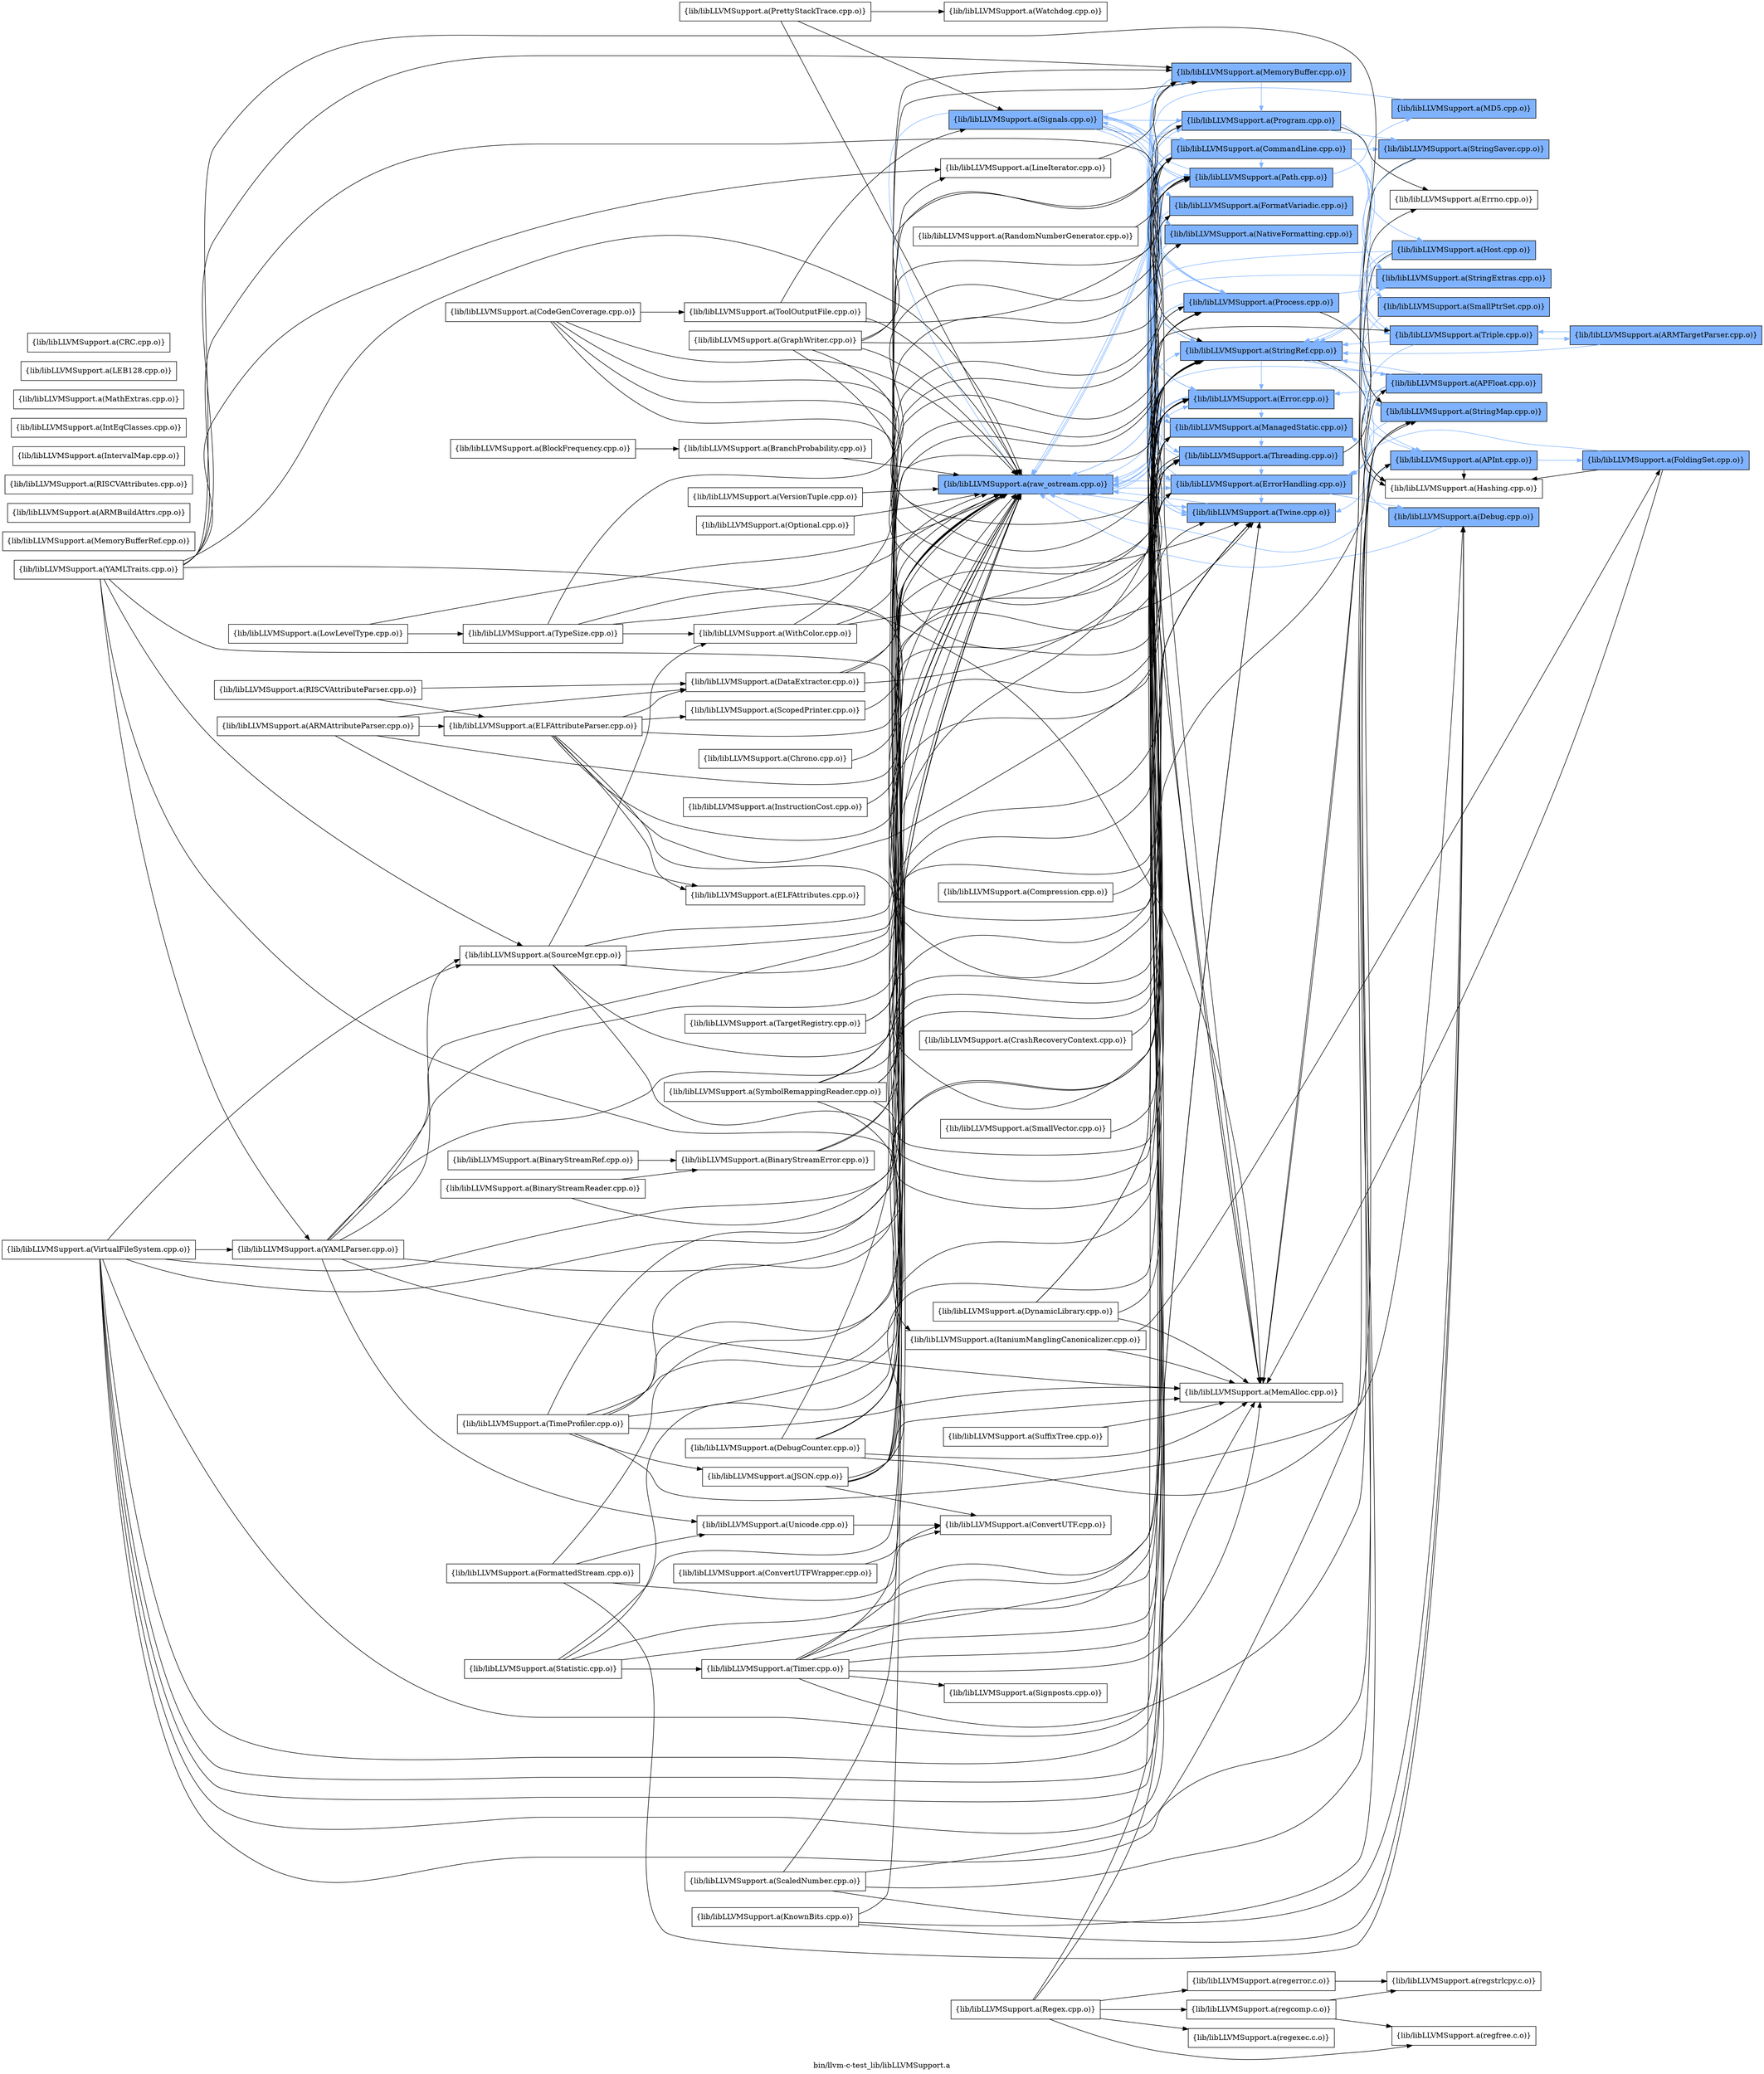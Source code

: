 digraph "bin/llvm-c-test_lib/libLLVMSupport.a" {
	label="bin/llvm-c-test_lib/libLLVMSupport.a";
	rankdir=LR;
	{ rank=same; Node0x559273faf7c8;  }
	{ rank=same; Node0x559273fac848; Node0x559273fa11c8; Node0x559273fad4c8;  }
	{ rank=same; Node0x559273f9fff8; Node0x559273f9f8c8; Node0x559273fad388; Node0x559273faeaa8; Node0x559273fa1128; Node0x559273f9e798; Node0x559273f9e068; Node0x559273f9f918; Node0x559273faa188; Node0x559273fa7f28; Node0x559273fa7d98; Node0x559273fa8518; Node0x559273fae8c8; Node0x559273faccf8;  }
	{ rank=same; Node0x559273fa0138; Node0x559273fadec8; Node0x559273faaf48; Node0x559273fa5728; Node0x559273fae5a8; Node0x559273f9f0f8; Node0x559273fa6718; Node0x559273fa4b48; Node0x559273fac668; Node0x559273f9c718; Node0x559273fafc78; Node0x559273fb0308;  }
	{ rank=same; Node0x559273faf7c8;  }
	{ rank=same; Node0x559273fac848; Node0x559273fa11c8; Node0x559273fad4c8;  }
	{ rank=same; Node0x559273f9fff8; Node0x559273f9f8c8; Node0x559273fad388; Node0x559273faeaa8; Node0x559273fa1128; Node0x559273f9e798; Node0x559273f9e068; Node0x559273f9f918; Node0x559273faa188; Node0x559273fa7f28; Node0x559273fa7d98; Node0x559273fa8518; Node0x559273fae8c8; Node0x559273faccf8;  }
	{ rank=same; Node0x559273fa0138; Node0x559273fadec8; Node0x559273faaf48; Node0x559273fa5728; Node0x559273fae5a8; Node0x559273f9f0f8; Node0x559273fa6718; Node0x559273fa4b48; Node0x559273fac668; Node0x559273f9c718; Node0x559273fafc78; Node0x559273fb0308;  }

	Node0x559273faf7c8 [shape=record,shape=box,group=0,label="{lib/libLLVMSupport.a(PrettyStackTrace.cpp.o)}"];
	Node0x559273faf7c8 -> Node0x559273fac848;
	Node0x559273faf7c8 -> Node0x559273fa11c8;
	Node0x559273faf7c8 -> Node0x559273fad4c8;
	Node0x559273f9f8c8 [shape=record,shape=box,group=1,style=filled,fillcolor="0.600000 0.5 1",label="{lib/libLLVMSupport.a(ErrorHandling.cpp.o)}"];
	Node0x559273f9f8c8 -> Node0x559273fa0138[color="0.600000 0.5 1"];
	Node0x559273f9f8c8 -> Node0x559273fa1128[color="0.600000 0.5 1"];
	Node0x559273f9f8c8 -> Node0x559273fac848[color="0.600000 0.5 1"];
	Node0x559273f9f8c8 -> Node0x559273fa11c8[color="0.600000 0.5 1"];
	Node0x559273faaf48 [shape=record,shape=box,group=0,label="{lib/libLLVMSupport.a(Hashing.cpp.o)}"];
	Node0x559273fa7d98 [shape=record,shape=box,group=0,label="{lib/libLLVMSupport.a(MemAlloc.cpp.o)}"];
	Node0x559273fafc78 [shape=record,shape=box,group=1,style=filled,fillcolor="0.600000 0.5 1",label="{lib/libLLVMSupport.a(APFloat.cpp.o)}"];
	Node0x559273fafc78 -> Node0x559273fb0308[color="0.600000 0.5 1"];
	Node0x559273fafc78 -> Node0x559273f9fff8[color="0.600000 0.5 1"];
	Node0x559273fafc78 -> Node0x559273faaf48;
	Node0x559273fafc78 -> Node0x559273fae8c8[color="0.600000 0.5 1"];
	Node0x559273fafc78 -> Node0x559273fac848[color="0.600000 0.5 1"];
	Node0x559273fb0308 [shape=record,shape=box,group=1,style=filled,fillcolor="0.600000 0.5 1",label="{lib/libLLVMSupport.a(APInt.cpp.o)}"];
	Node0x559273fb0308 -> Node0x559273fad7e8[color="0.600000 0.5 1"];
	Node0x559273fb0308 -> Node0x559273faaf48;
	Node0x559273fb0308 -> Node0x559273fac848[color="0.600000 0.5 1"];
	Node0x559273fab5d8 [shape=record,shape=box,group=0,label="{lib/libLLVMSupport.a(BranchProbability.cpp.o)}"];
	Node0x559273fab5d8 -> Node0x559273fac848;
	Node0x559273faa188 [shape=record,shape=box,group=1,style=filled,fillcolor="0.600000 0.5 1",label="{lib/libLLVMSupport.a(CommandLine.cpp.o)}"];
	Node0x559273faa188 -> Node0x559273f9fff8[color="0.600000 0.5 1"];
	Node0x559273faa188 -> Node0x559273f9f8c8[color="0.600000 0.5 1"];
	Node0x559273faa188 -> Node0x559273fa7f28[color="0.600000 0.5 1"];
	Node0x559273faa188 -> Node0x559273fa7d98;
	Node0x559273faa188 -> Node0x559273fa6718[color="0.600000 0.5 1"];
	Node0x559273faa188 -> Node0x559273fa4b48[color="0.600000 0.5 1"];
	Node0x559273faa188 -> Node0x559273fae5a8[color="0.600000 0.5 1"];
	Node0x559273faa188 -> Node0x559273fae8c8[color="0.600000 0.5 1"];
	Node0x559273faa188 -> Node0x559273fac668[color="0.600000 0.5 1"];
	Node0x559273faa188 -> Node0x559273fa1128[color="0.600000 0.5 1"];
	Node0x559273faa188 -> Node0x559273fac848[color="0.600000 0.5 1"];
	Node0x559273faa188 -> Node0x559273f9c718[color="0.600000 0.5 1"];
	Node0x559273faa188 -> Node0x559273f9e798[color="0.600000 0.5 1"];
	Node0x559273f9fff8 [shape=record,shape=box,group=1,style=filled,fillcolor="0.600000 0.5 1",label="{lib/libLLVMSupport.a(Error.cpp.o)}"];
	Node0x559273f9fff8 -> Node0x559273f9f8c8[color="0.600000 0.5 1"];
	Node0x559273f9fff8 -> Node0x559273fa7f28[color="0.600000 0.5 1"];
	Node0x559273f9fff8 -> Node0x559273fa1128[color="0.600000 0.5 1"];
	Node0x559273f9fff8 -> Node0x559273fac848[color="0.600000 0.5 1"];
	Node0x559273fa6718 [shape=record,shape=box,group=1,style=filled,fillcolor="0.600000 0.5 1",label="{lib/libLLVMSupport.a(SmallPtrSet.cpp.o)}"];
	Node0x559273fa6718 -> Node0x559273f9f8c8[color="0.600000 0.5 1"];
	Node0x559273fa4b48 [shape=record,shape=box,group=1,style=filled,fillcolor="0.600000 0.5 1",label="{lib/libLLVMSupport.a(StringMap.cpp.o)}"];
	Node0x559273fa4b48 -> Node0x559273f9f8c8[color="0.600000 0.5 1"];
	Node0x559273fae8c8 [shape=record,shape=box,group=1,style=filled,fillcolor="0.600000 0.5 1",label="{lib/libLLVMSupport.a(StringRef.cpp.o)}"];
	Node0x559273fae8c8 -> Node0x559273fafc78[color="0.600000 0.5 1"];
	Node0x559273fae8c8 -> Node0x559273fb0308[color="0.600000 0.5 1"];
	Node0x559273fae8c8 -> Node0x559273f9fff8[color="0.600000 0.5 1"];
	Node0x559273fae8c8 -> Node0x559273faaf48;
	Node0x559273fac668 [shape=record,shape=box,group=1,style=filled,fillcolor="0.600000 0.5 1",label="{lib/libLLVMSupport.a(Triple.cpp.o)}"];
	Node0x559273fac668 -> Node0x559273fae8c8[color="0.600000 0.5 1"];
	Node0x559273fac668 -> Node0x559273fa0a98[color="0.600000 0.5 1"];
	Node0x559273fac668 -> Node0x559273fa1128[color="0.600000 0.5 1"];
	Node0x559273fac848 [shape=record,shape=box,group=1,style=filled,fillcolor="0.600000 0.5 1",label="{lib/libLLVMSupport.a(raw_ostream.cpp.o)}"];
	Node0x559273fac848 -> Node0x559273f9fff8[color="0.600000 0.5 1"];
	Node0x559273fac848 -> Node0x559273f9f8c8[color="0.600000 0.5 1"];
	Node0x559273fac848 -> Node0x559273fad388[color="0.600000 0.5 1"];
	Node0x559273fac848 -> Node0x559273faeaa8[color="0.600000 0.5 1"];
	Node0x559273fac848 -> Node0x559273fa1128[color="0.600000 0.5 1"];
	Node0x559273fac848 -> Node0x559273f9e798[color="0.600000 0.5 1"];
	Node0x559273fac848 -> Node0x559273f9e068[color="0.600000 0.5 1"];
	Node0x559273fac848 -> Node0x559273f9f918[color="0.600000 0.5 1"];
	Node0x559273fa0fe8 [shape=record,shape=box,group=0,label="{lib/libLLVMSupport.a(TypeSize.cpp.o)}"];
	Node0x559273fa0fe8 -> Node0x559273faa188;
	Node0x559273fa0fe8 -> Node0x559273f9f8c8;
	Node0x559273fa0fe8 -> Node0x559273faff48;
	Node0x559273fa0fe8 -> Node0x559273fac848;
	Node0x559273fa7848 [shape=record,shape=box,group=0,label="{lib/libLLVMSupport.a(KnownBits.cpp.o)}"];
	Node0x559273fa7848 -> Node0x559273fb0308;
	Node0x559273fa7848 -> Node0x559273fa0138;
	Node0x559273fa7848 -> Node0x559273fac848;
	Node0x559273fa5728 [shape=record,shape=box,group=1,style=filled,fillcolor="0.600000 0.5 1",label="{lib/libLLVMSupport.a(StringExtras.cpp.o)}"];
	Node0x559273fa5728 -> Node0x559273fae8c8[color="0.600000 0.5 1"];
	Node0x559273fa5728 -> Node0x559273fac848[color="0.600000 0.5 1"];
	Node0x559273fa1128 [shape=record,shape=box,group=1,style=filled,fillcolor="0.600000 0.5 1",label="{lib/libLLVMSupport.a(Twine.cpp.o)}"];
	Node0x559273fa1128 -> Node0x559273fac848[color="0.600000 0.5 1"];
	Node0x559273fa0138 [shape=record,shape=box,group=1,style=filled,fillcolor="0.600000 0.5 1",label="{lib/libLLVMSupport.a(Debug.cpp.o)}"];
	Node0x559273fa0138 -> Node0x559273fa7f28[color="0.600000 0.5 1"];
	Node0x559273fa0138 -> Node0x559273fac848[color="0.600000 0.5 1"];
	Node0x559273fa7f28 [shape=record,shape=box,group=1,style=filled,fillcolor="0.600000 0.5 1",label="{lib/libLLVMSupport.a(ManagedStatic.cpp.o)}"];
	Node0x559273fa7f28 -> Node0x559273faccf8[color="0.600000 0.5 1"];
	Node0x559273fac528 [shape=record,shape=box,group=0,label="{lib/libLLVMSupport.a(CodeGenCoverage.cpp.o)}"];
	Node0x559273fac528 -> Node0x559273fac3e8;
	Node0x559273fac528 -> Node0x559273fa1128;
	Node0x559273fac528 -> Node0x559273fac848;
	Node0x559273fac528 -> Node0x559273f9e068;
	Node0x559273fac528 -> Node0x559273faccf8;
	Node0x559273fab1c8 [shape=record,shape=box,group=0,label="{lib/libLLVMSupport.a(GraphWriter.cpp.o)}"];
	Node0x559273fab1c8 -> Node0x559273faa188;
	Node0x559273fab1c8 -> Node0x559273fae8c8;
	Node0x559273fab1c8 -> Node0x559273fa1128;
	Node0x559273fab1c8 -> Node0x559273fac848;
	Node0x559273fab1c8 -> Node0x559273f9e798;
	Node0x559273fab1c8 -> Node0x559273f9f918;
	Node0x559273f9f0a8 [shape=record,shape=box,group=0,label="{lib/libLLVMSupport.a(DynamicLibrary.cpp.o)}"];
	Node0x559273f9f0a8 -> Node0x559273fa7f28;
	Node0x559273f9f0a8 -> Node0x559273fa7d98;
	Node0x559273f9f0a8 -> Node0x559273fa4b48;
	Node0x559273f9f0a8 -> Node0x559273faccf8;
	Node0x559273fadec8 [shape=record,shape=box,group=1,style=filled,fillcolor="0.600000 0.5 1",label="{lib/libLLVMSupport.a(MD5.cpp.o)}"];
	Node0x559273fadec8 -> Node0x559273fac848[color="0.600000 0.5 1"];
	Node0x559273fa0b38 [shape=record,shape=box,group=0,label="{lib/libLLVMSupport.a(TargetRegistry.cpp.o)}"];
	Node0x559273fa0b38 -> Node0x559273fac668;
	Node0x559273fa0b38 -> Node0x559273fac848;
	Node0x559273fa8518 [shape=record,shape=box,group=1,style=filled,fillcolor="0.600000 0.5 1",label="{lib/libLLVMSupport.a(MemoryBuffer.cpp.o)}"];
	Node0x559273fa8518 -> Node0x559273f9fff8[color="0.600000 0.5 1"];
	Node0x559273fa8518 -> Node0x559273fa1128[color="0.600000 0.5 1"];
	Node0x559273fa8518 -> Node0x559273f9e798[color="0.600000 0.5 1"];
	Node0x559273fa8518 -> Node0x559273f9e068[color="0.600000 0.5 1"];
	Node0x559273fa8518 -> Node0x559273f9f918[color="0.600000 0.5 1"];
	Node0x559273fae698 [shape=record,shape=box,group=0,label="{lib/libLLVMSupport.a(MemoryBufferRef.cpp.o)}"];
	Node0x559273fae5a8 [shape=record,shape=box,group=1,style=filled,fillcolor="0.600000 0.5 1",label="{lib/libLLVMSupport.a(StringSaver.cpp.o)}"];
	Node0x559273fae5a8 -> Node0x559273fa7d98;
	Node0x559273fae5a8 -> Node0x559273fae8c8[color="0.600000 0.5 1"];
	Node0x559273fad7e8 [shape=record,shape=box,group=1,style=filled,fillcolor="0.600000 0.5 1",label="{lib/libLLVMSupport.a(FoldingSet.cpp.o)}"];
	Node0x559273fad7e8 -> Node0x559273f9f8c8[color="0.600000 0.5 1"];
	Node0x559273fad7e8 -> Node0x559273faaf48;
	Node0x559273fad7e8 -> Node0x559273fa7d98;
	Node0x559273facac8 [shape=record,shape=box,group=0,label="{lib/libLLVMSupport.a(FormattedStream.cpp.o)}"];
	Node0x559273facac8 -> Node0x559273f9d528;
	Node0x559273facac8 -> Node0x559273fa0138;
	Node0x559273facac8 -> Node0x559273faf9f8;
	Node0x559273facac8 -> Node0x559273fac848;
	Node0x559273fa9918 [shape=record,shape=box,group=0,label="{lib/libLLVMSupport.a(Regex.cpp.o)}"];
	Node0x559273fa9918 -> Node0x559273fae8c8;
	Node0x559273fa9918 -> Node0x559273fa1128;
	Node0x559273fa9918 -> Node0x559273fac118;
	Node0x559273fa9918 -> Node0x559273facd98;
	Node0x559273fa9918 -> Node0x559273fada18;
	Node0x559273fa9918 -> Node0x559273fad338;
	Node0x559273faccf8 [shape=record,shape=box,group=1,style=filled,fillcolor="0.600000 0.5 1",label="{lib/libLLVMSupport.a(Threading.cpp.o)}"];
	Node0x559273faccf8 -> Node0x559273f9f8c8[color="0.600000 0.5 1"];
	Node0x559273faccf8 -> Node0x559273fa7d98;
	Node0x559273faccf8 -> Node0x559273fae8c8[color="0.600000 0.5 1"];
	Node0x559273faccf8 -> Node0x559273fa1128[color="0.600000 0.5 1"];
	Node0x559273faccf8 -> Node0x559273f9f0f8;
	Node0x559273f9e798 [shape=record,shape=box,group=1,style=filled,fillcolor="0.600000 0.5 1",label="{lib/libLLVMSupport.a(Path.cpp.o)}"];
	Node0x559273f9e798 -> Node0x559273f9fff8[color="0.600000 0.5 1"];
	Node0x559273f9e798 -> Node0x559273fadec8[color="0.600000 0.5 1"];
	Node0x559273f9e798 -> Node0x559273fae8c8[color="0.600000 0.5 1"];
	Node0x559273f9e798 -> Node0x559273fa1128[color="0.600000 0.5 1"];
	Node0x559273f9e798 -> Node0x559273f9e068[color="0.600000 0.5 1"];
	Node0x559273f9e798 -> Node0x559273fa11c8[color="0.600000 0.5 1"];
	Node0x559273fa5d68 [shape=record,shape=box,group=0,label="{lib/libLLVMSupport.a(SourceMgr.cpp.o)}"];
	Node0x559273fa5d68 -> Node0x559273fa8518;
	Node0x559273fa5d68 -> Node0x559273fae8c8;
	Node0x559273fa5d68 -> Node0x559273fa1128;
	Node0x559273fa5d68 -> Node0x559273faff48;
	Node0x559273fa5d68 -> Node0x559273fac848;
	Node0x559273fa5d68 -> Node0x559273f9e798;
	Node0x559273fac3e8 [shape=record,shape=box,group=0,label="{lib/libLLVMSupport.a(ToolOutputFile.cpp.o)}"];
	Node0x559273fac3e8 -> Node0x559273fac848;
	Node0x559273fac3e8 -> Node0x559273f9e798;
	Node0x559273fac3e8 -> Node0x559273fa11c8;
	Node0x559273fabd08 [shape=record,shape=box,group=0,label="{lib/libLLVMSupport.a(Chrono.cpp.o)}"];
	Node0x559273fabd08 -> Node0x559273fac848;
	Node0x559273facbb8 [shape=record,shape=box,group=0,label="{lib/libLLVMSupport.a(TimeProfiler.cpp.o)}"];
	Node0x559273facbb8 -> Node0x559273f9fff8;
	Node0x559273facbb8 -> Node0x559273fa7d98;
	Node0x559273facbb8 -> Node0x559273fa4b48;
	Node0x559273facbb8 -> Node0x559273fad068;
	Node0x559273facbb8 -> Node0x559273fa1128;
	Node0x559273facbb8 -> Node0x559273fac848;
	Node0x559273facbb8 -> Node0x559273f9e798;
	Node0x559273facbb8 -> Node0x559273f9e068;
	Node0x559273fadce8 [shape=record,shape=box,group=0,label="{lib/libLLVMSupport.a(Timer.cpp.o)}"];
	Node0x559273fadce8 -> Node0x559273faa188;
	Node0x559273fadce8 -> Node0x559273fa7f28;
	Node0x559273fadce8 -> Node0x559273fa7d98;
	Node0x559273fadce8 -> Node0x559273fa4b48;
	Node0x559273fadce8 -> Node0x559273fab768;
	Node0x559273fadce8 -> Node0x559273fac848;
	Node0x559273fadce8 -> Node0x559273f9e068;
	Node0x559273fadce8 -> Node0x559273faccf8;
	Node0x559273fad388 [shape=record,shape=box,group=1,style=filled,fillcolor="0.600000 0.5 1",label="{lib/libLLVMSupport.a(FormatVariadic.cpp.o)}"];
	Node0x559273fad388 -> Node0x559273fae8c8[color="0.600000 0.5 1"];
	Node0x559273faeaa8 [shape=record,shape=box,group=1,style=filled,fillcolor="0.600000 0.5 1",label="{lib/libLLVMSupport.a(NativeFormatting.cpp.o)}"];
	Node0x559273faeaa8 -> Node0x559273fac848[color="0.600000 0.5 1"];
	Node0x559273fa0908 [shape=record,shape=box,group=0,label="{lib/libLLVMSupport.a(DataExtractor.cpp.o)}"];
	Node0x559273fa0908 -> Node0x559273f9fff8;
	Node0x559273fa0908 -> Node0x559273fae8c8;
	Node0x559273fa0908 -> Node0x559273fac848;
	Node0x559273f9c718 [shape=record,shape=box,group=1,style=filled,fillcolor="0.600000 0.5 1",label="{lib/libLLVMSupport.a(Host.cpp.o)}"];
	Node0x559273f9c718 -> Node0x559273fa7d98;
	Node0x559273f9c718 -> Node0x559273fa4b48[color="0.600000 0.5 1"];
	Node0x559273f9c718 -> Node0x559273fae8c8[color="0.600000 0.5 1"];
	Node0x559273f9c718 -> Node0x559273fac668[color="0.600000 0.5 1"];
	Node0x559273f9c718 -> Node0x559273fac848[color="0.600000 0.5 1"];
	Node0x559273fae1e8 [shape=record,shape=box,group=0,label="{lib/libLLVMSupport.a(ARMBuildAttrs.cpp.o)}"];
	Node0x559273fa0db8 [shape=record,shape=box,group=0,label="{lib/libLLVMSupport.a(ELFAttributeParser.cpp.o)}"];
	Node0x559273fa0db8 -> Node0x559273fa0908;
	Node0x559273fa0db8 -> Node0x559273f9f378;
	Node0x559273fa0db8 -> Node0x559273f9fff8;
	Node0x559273fa0db8 -> Node0x559273fa6da8;
	Node0x559273fa0db8 -> Node0x559273fae8c8;
	Node0x559273fa0db8 -> Node0x559273fa1128;
	Node0x559273fa0db8 -> Node0x559273fac848;
	Node0x559273fa7b68 [shape=record,shape=box,group=0,label="{lib/libLLVMSupport.a(RISCVAttributes.cpp.o)}"];
	Node0x559273faca28 [shape=record,shape=box,group=0,label="{lib/libLLVMSupport.a(BinaryStreamError.cpp.o)}"];
	Node0x559273faca28 -> Node0x559273f9fff8;
	Node0x559273faca28 -> Node0x559273fac848;
	Node0x559273faea08 [shape=record,shape=box,group=0,label="{lib/libLLVMSupport.a(ARMAttributeParser.cpp.o)}"];
	Node0x559273faea08 -> Node0x559273fa0908;
	Node0x559273faea08 -> Node0x559273fa0db8;
	Node0x559273faea08 -> Node0x559273f9f378;
	Node0x559273faea08 -> Node0x559273fac848;
	Node0x559273f9f378 [shape=record,shape=box,group=0,label="{lib/libLLVMSupport.a(ELFAttributes.cpp.o)}"];
	Node0x559273faced8 [shape=record,shape=box,group=0,label="{lib/libLLVMSupport.a(BinaryStreamReader.cpp.o)}"];
	Node0x559273faced8 -> Node0x559273faca28;
	Node0x559273faced8 -> Node0x559273f9fff8;
	Node0x559273fad6a8 [shape=record,shape=box,group=0,label="{lib/libLLVMSupport.a(BinaryStreamRef.cpp.o)}"];
	Node0x559273fad6a8 -> Node0x559273faca28;
	Node0x559273f9e068 [shape=record,shape=box,group=1,style=filled,fillcolor="0.600000 0.5 1",label="{lib/libLLVMSupport.a(Process.cpp.o)}"];
	Node0x559273f9e068 -> Node0x559273f9fff8[color="0.600000 0.5 1"];
	Node0x559273f9e068 -> Node0x559273faaf48;
	Node0x559273f9e068 -> Node0x559273fa7f28[color="0.600000 0.5 1"];
	Node0x559273f9e068 -> Node0x559273fa5728[color="0.600000 0.5 1"];
	Node0x559273f9e068 -> Node0x559273f9e798[color="0.600000 0.5 1"];
	Node0x559273f9c678 [shape=record,shape=box,group=0,label="{lib/libLLVMSupport.a(ConvertUTFWrapper.cpp.o)}"];
	Node0x559273f9c678 -> Node0x559273f9d528;
	Node0x559273f9d528 [shape=record,shape=box,group=0,label="{lib/libLLVMSupport.a(ConvertUTF.cpp.o)}"];
	Node0x559273fa6da8 [shape=record,shape=box,group=0,label="{lib/libLLVMSupport.a(ScopedPrinter.cpp.o)}"];
	Node0x559273fa6da8 -> Node0x559273fac848;
	Node0x559273fa11c8 [shape=record,shape=box,group=1,style=filled,fillcolor="0.600000 0.5 1",label="{lib/libLLVMSupport.a(Signals.cpp.o)}"];
	Node0x559273fa11c8 -> Node0x559273faa188[color="0.600000 0.5 1"];
	Node0x559273fa11c8 -> Node0x559273f9f8c8[color="0.600000 0.5 1"];
	Node0x559273fa11c8 -> Node0x559273fad388[color="0.600000 0.5 1"];
	Node0x559273fa11c8 -> Node0x559273fa7f28[color="0.600000 0.5 1"];
	Node0x559273fa11c8 -> Node0x559273fa7d98;
	Node0x559273fa11c8 -> Node0x559273fa8518[color="0.600000 0.5 1"];
	Node0x559273fa11c8 -> Node0x559273faeaa8[color="0.600000 0.5 1"];
	Node0x559273fa11c8 -> Node0x559273fae8c8[color="0.600000 0.5 1"];
	Node0x559273fa11c8 -> Node0x559273fa1128[color="0.600000 0.5 1"];
	Node0x559273fa11c8 -> Node0x559273fac848[color="0.600000 0.5 1"];
	Node0x559273fa11c8 -> Node0x559273f9e798[color="0.600000 0.5 1"];
	Node0x559273fa11c8 -> Node0x559273f9f918[color="0.600000 0.5 1"];
	Node0x559273fa11c8 -> Node0x559273faccf8[color="0.600000 0.5 1"];
	Node0x559273faf9f8 [shape=record,shape=box,group=0,label="{lib/libLLVMSupport.a(Unicode.cpp.o)}"];
	Node0x559273faf9f8 -> Node0x559273f9d528;
	Node0x559273f9f918 [shape=record,shape=box,group=1,style=filled,fillcolor="0.600000 0.5 1",label="{lib/libLLVMSupport.a(Program.cpp.o)}"];
	Node0x559273f9f918 -> Node0x559273fa7d98;
	Node0x559273f9f918 -> Node0x559273fa5728[color="0.600000 0.5 1"];
	Node0x559273f9f918 -> Node0x559273fae5a8[color="0.600000 0.5 1"];
	Node0x559273f9f918 -> Node0x559273fae8c8[color="0.600000 0.5 1"];
	Node0x559273f9f918 -> Node0x559273fac848[color="0.600000 0.5 1"];
	Node0x559273f9f918 -> Node0x559273f9e798[color="0.600000 0.5 1"];
	Node0x559273f9f918 -> Node0x559273f9f0f8;
	Node0x559273fa64e8 [shape=record,shape=box,group=0,label="{lib/libLLVMSupport.a(InstructionCost.cpp.o)}"];
	Node0x559273fa64e8 -> Node0x559273fac848;
	Node0x559273fad4c8 [shape=record,shape=box,group=0,label="{lib/libLLVMSupport.a(Watchdog.cpp.o)}"];
	Node0x559273fa9ff8 [shape=record,shape=box,group=0,label="{lib/libLLVMSupport.a(RandomNumberGenerator.cpp.o)}"];
	Node0x559273fa9ff8 -> Node0x559273faa188;
	Node0x559273fac118 [shape=record,shape=box,group=0,label="{lib/libLLVMSupport.a(regcomp.c.o)}"];
	Node0x559273fac118 -> Node0x559273fad338;
	Node0x559273fac118 -> Node0x559273f9fdc8;
	Node0x559273facd98 [shape=record,shape=box,group=0,label="{lib/libLLVMSupport.a(regerror.c.o)}"];
	Node0x559273facd98 -> Node0x559273f9fdc8;
	Node0x559273fada18 [shape=record,shape=box,group=0,label="{lib/libLLVMSupport.a(regexec.c.o)}"];
	Node0x559273fad338 [shape=record,shape=box,group=0,label="{lib/libLLVMSupport.a(regfree.c.o)}"];
	Node0x559273fa8a18 [shape=record,shape=box,group=0,label="{lib/libLLVMSupport.a(RISCVAttributeParser.cpp.o)}"];
	Node0x559273fa8a18 -> Node0x559273fa0908;
	Node0x559273fa8a18 -> Node0x559273fa0db8;
	Node0x559273fa7398 [shape=record,shape=box,group=0,label="{lib/libLLVMSupport.a(SmallVector.cpp.o)}"];
	Node0x559273fa7398 -> Node0x559273f9f8c8;
	Node0x559273faff48 [shape=record,shape=box,group=0,label="{lib/libLLVMSupport.a(WithColor.cpp.o)}"];
	Node0x559273faff48 -> Node0x559273faa188;
	Node0x559273faff48 -> Node0x559273f9fff8;
	Node0x559273faff48 -> Node0x559273fac848;
	Node0x559273fa6498 [shape=record,shape=box,group=0,label="{lib/libLLVMSupport.a(Statistic.cpp.o)}"];
	Node0x559273fa6498 -> Node0x559273faa188;
	Node0x559273fa6498 -> Node0x559273fa7f28;
	Node0x559273fa6498 -> Node0x559273fadce8;
	Node0x559273fa6498 -> Node0x559273fac848;
	Node0x559273fa6498 -> Node0x559273faccf8;
	Node0x559273fad068 [shape=record,shape=box,group=0,label="{lib/libLLVMSupport.a(JSON.cpp.o)}"];
	Node0x559273fad068 -> Node0x559273f9d528;
	Node0x559273fad068 -> Node0x559273f9fff8;
	Node0x559273fad068 -> Node0x559273fad388;
	Node0x559273fad068 -> Node0x559273fa7d98;
	Node0x559273fad068 -> Node0x559273faeaa8;
	Node0x559273fad068 -> Node0x559273fae8c8;
	Node0x559273fad068 -> Node0x559273fa1128;
	Node0x559273fad068 -> Node0x559273fac848;
	Node0x559273fab768 [shape=record,shape=box,group=0,label="{lib/libLLVMSupport.a(Signposts.cpp.o)}"];
	Node0x559273fa0a98 [shape=record,shape=box,group=1,style=filled,fillcolor="0.600000 0.5 1",label="{lib/libLLVMSupport.a(ARMTargetParser.cpp.o)}"];
	Node0x559273fa0a98 -> Node0x559273fae8c8[color="0.600000 0.5 1"];
	Node0x559273fa0a98 -> Node0x559273fac668[color="0.600000 0.5 1"];
	Node0x559273faf278 [shape=record,shape=box,group=0,label="{lib/libLLVMSupport.a(VirtualFileSystem.cpp.o)}"];
	Node0x559273faf278 -> Node0x559273f9fff8;
	Node0x559273faf278 -> Node0x559273fa7d98;
	Node0x559273faf278 -> Node0x559273fa8518;
	Node0x559273faf278 -> Node0x559273fa5d68;
	Node0x559273faf278 -> Node0x559273fa4b48;
	Node0x559273faf278 -> Node0x559273fae8c8;
	Node0x559273faf278 -> Node0x559273fa1128;
	Node0x559273faf278 -> Node0x559273fabe98;
	Node0x559273faf278 -> Node0x559273fac848;
	Node0x559273faf278 -> Node0x559273f9e798;
	Node0x559273fabe98 [shape=record,shape=box,group=0,label="{lib/libLLVMSupport.a(YAMLParser.cpp.o)}"];
	Node0x559273fabe98 -> Node0x559273f9f8c8;
	Node0x559273fabe98 -> Node0x559273fa7d98;
	Node0x559273fabe98 -> Node0x559273fa8518;
	Node0x559273fabe98 -> Node0x559273fa5d68;
	Node0x559273fabe98 -> Node0x559273fae8c8;
	Node0x559273fabe98 -> Node0x559273faf9f8;
	Node0x559273fabe98 -> Node0x559273fac848;
	Node0x559273f9fdc8 [shape=record,shape=box,group=0,label="{lib/libLLVMSupport.a(regstrlcpy.c.o)}"];
	Node0x559273fa0098 [shape=record,shape=box,group=0,label="{lib/libLLVMSupport.a(CrashRecoveryContext.cpp.o)}"];
	Node0x559273fa0098 -> Node0x559273fa7f28;
	Node0x559273f9f0f8 [shape=record,shape=box,group=0,label="{lib/libLLVMSupport.a(Errno.cpp.o)}"];
	Node0x559273fad838 [shape=record,shape=box,group=0,label="{lib/libLLVMSupport.a(LowLevelType.cpp.o)}"];
	Node0x559273fad838 -> Node0x559273fa0fe8;
	Node0x559273fad838 -> Node0x559273fac848;
	Node0x559273f9cc68 [shape=record,shape=box,group=0,label="{lib/libLLVMSupport.a(BlockFrequency.cpp.o)}"];
	Node0x559273f9cc68 -> Node0x559273fab5d8;
	Node0x559273faf868 [shape=record,shape=box,group=0,label="{lib/libLLVMSupport.a(IntervalMap.cpp.o)}"];
	Node0x559273fac2f8 [shape=record,shape=box,group=0,label="{lib/libLLVMSupport.a(IntEqClasses.cpp.o)}"];
	Node0x559273faa778 [shape=record,shape=box,group=0,label="{lib/libLLVMSupport.a(MathExtras.cpp.o)}"];
	Node0x559273f9cbc8 [shape=record,shape=box,group=0,label="{lib/libLLVMSupport.a(ScaledNumber.cpp.o)}"];
	Node0x559273f9cbc8 -> Node0x559273fafc78;
	Node0x559273f9cbc8 -> Node0x559273fb0308;
	Node0x559273f9cbc8 -> Node0x559273fa0138;
	Node0x559273f9cbc8 -> Node0x559273fac848;
	Node0x559273fa1b28 [shape=record,shape=box,group=0,label="{lib/libLLVMSupport.a(YAMLTraits.cpp.o)}"];
	Node0x559273fa1b28 -> Node0x559273f9f8c8;
	Node0x559273fa1b28 -> Node0x559273fa7d98;
	Node0x559273fa1b28 -> Node0x559273fa8518;
	Node0x559273fa1b28 -> Node0x559273fa5d68;
	Node0x559273fa1b28 -> Node0x559273fa4b48;
	Node0x559273fa1b28 -> Node0x559273fae8c8;
	Node0x559273fa1b28 -> Node0x559273fa1128;
	Node0x559273fa1b28 -> Node0x559273fabe98;
	Node0x559273fa1b28 -> Node0x559273fac848;
	Node0x559273fa1b28 -> Node0x559273faab88;
	Node0x559273faab88 [shape=record,shape=box,group=0,label="{lib/libLLVMSupport.a(LineIterator.cpp.o)}"];
	Node0x559273faab88 -> Node0x559273fa8518;
	Node0x559273faa868 [shape=record,shape=box,group=0,label="{lib/libLLVMSupport.a(VersionTuple.cpp.o)}"];
	Node0x559273faa868 -> Node0x559273fac848;
	Node0x559273fa5228 [shape=record,shape=box,group=0,label="{lib/libLLVMSupport.a(DebugCounter.cpp.o)}"];
	Node0x559273fa5228 -> Node0x559273faa188;
	Node0x559273fa5228 -> Node0x559273fa0138;
	Node0x559273fa5228 -> Node0x559273fa7f28;
	Node0x559273fa5228 -> Node0x559273fa7d98;
	Node0x559273fa5228 -> Node0x559273fae8c8;
	Node0x559273fa5228 -> Node0x559273fac848;
	Node0x559273fa3608 [shape=record,shape=box,group=0,label="{lib/libLLVMSupport.a(SuffixTree.cpp.o)}"];
	Node0x559273fa3608 -> Node0x559273fa7d98;
	Node0x559273fab998 [shape=record,shape=box,group=0,label="{lib/libLLVMSupport.a(Optional.cpp.o)}"];
	Node0x559273fab998 -> Node0x559273fac848;
	Node0x559273f9e5b8 [shape=record,shape=box,group=0,label="{lib/libLLVMSupport.a(Compression.cpp.o)}"];
	Node0x559273f9e5b8 -> Node0x559273f9fff8;
	Node0x559273faf318 [shape=record,shape=box,group=0,label="{lib/libLLVMSupport.a(ItaniumManglingCanonicalizer.cpp.o)}"];
	Node0x559273faf318 -> Node0x559273fad7e8;
	Node0x559273faf318 -> Node0x559273fa7d98;
	Node0x559273faffe8 [shape=record,shape=box,group=0,label="{lib/libLLVMSupport.a(SymbolRemappingReader.cpp.o)}"];
	Node0x559273faffe8 -> Node0x559273f9fff8;
	Node0x559273faffe8 -> Node0x559273fae8c8;
	Node0x559273faffe8 -> Node0x559273fa1128;
	Node0x559273faffe8 -> Node0x559273fac848;
	Node0x559273faffe8 -> Node0x559273faab88;
	Node0x559273faffe8 -> Node0x559273faf318;
	Node0x559273fa22a8 [shape=record,shape=box,group=0,label="{lib/libLLVMSupport.a(LEB128.cpp.o)}"];
	Node0x559273fa9738 [shape=record,shape=box,group=0,label="{lib/libLLVMSupport.a(CRC.cpp.o)}"];
}
